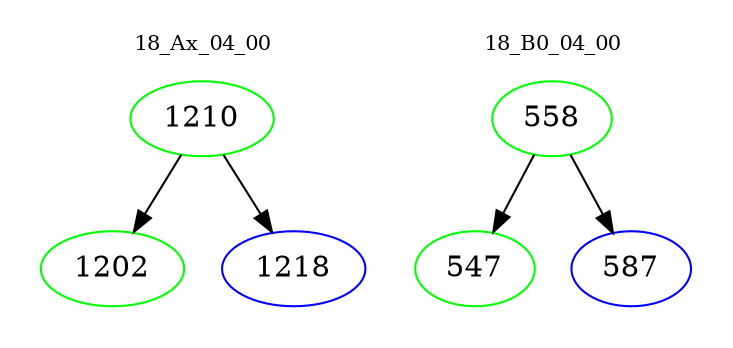 digraph{
subgraph cluster_0 {
color = white
label = "18_Ax_04_00";
fontsize=10;
T0_1210 [label="1210", color="green"]
T0_1210 -> T0_1202 [color="black"]
T0_1202 [label="1202", color="green"]
T0_1210 -> T0_1218 [color="black"]
T0_1218 [label="1218", color="blue"]
}
subgraph cluster_1 {
color = white
label = "18_B0_04_00";
fontsize=10;
T1_558 [label="558", color="green"]
T1_558 -> T1_547 [color="black"]
T1_547 [label="547", color="green"]
T1_558 -> T1_587 [color="black"]
T1_587 [label="587", color="blue"]
}
}
